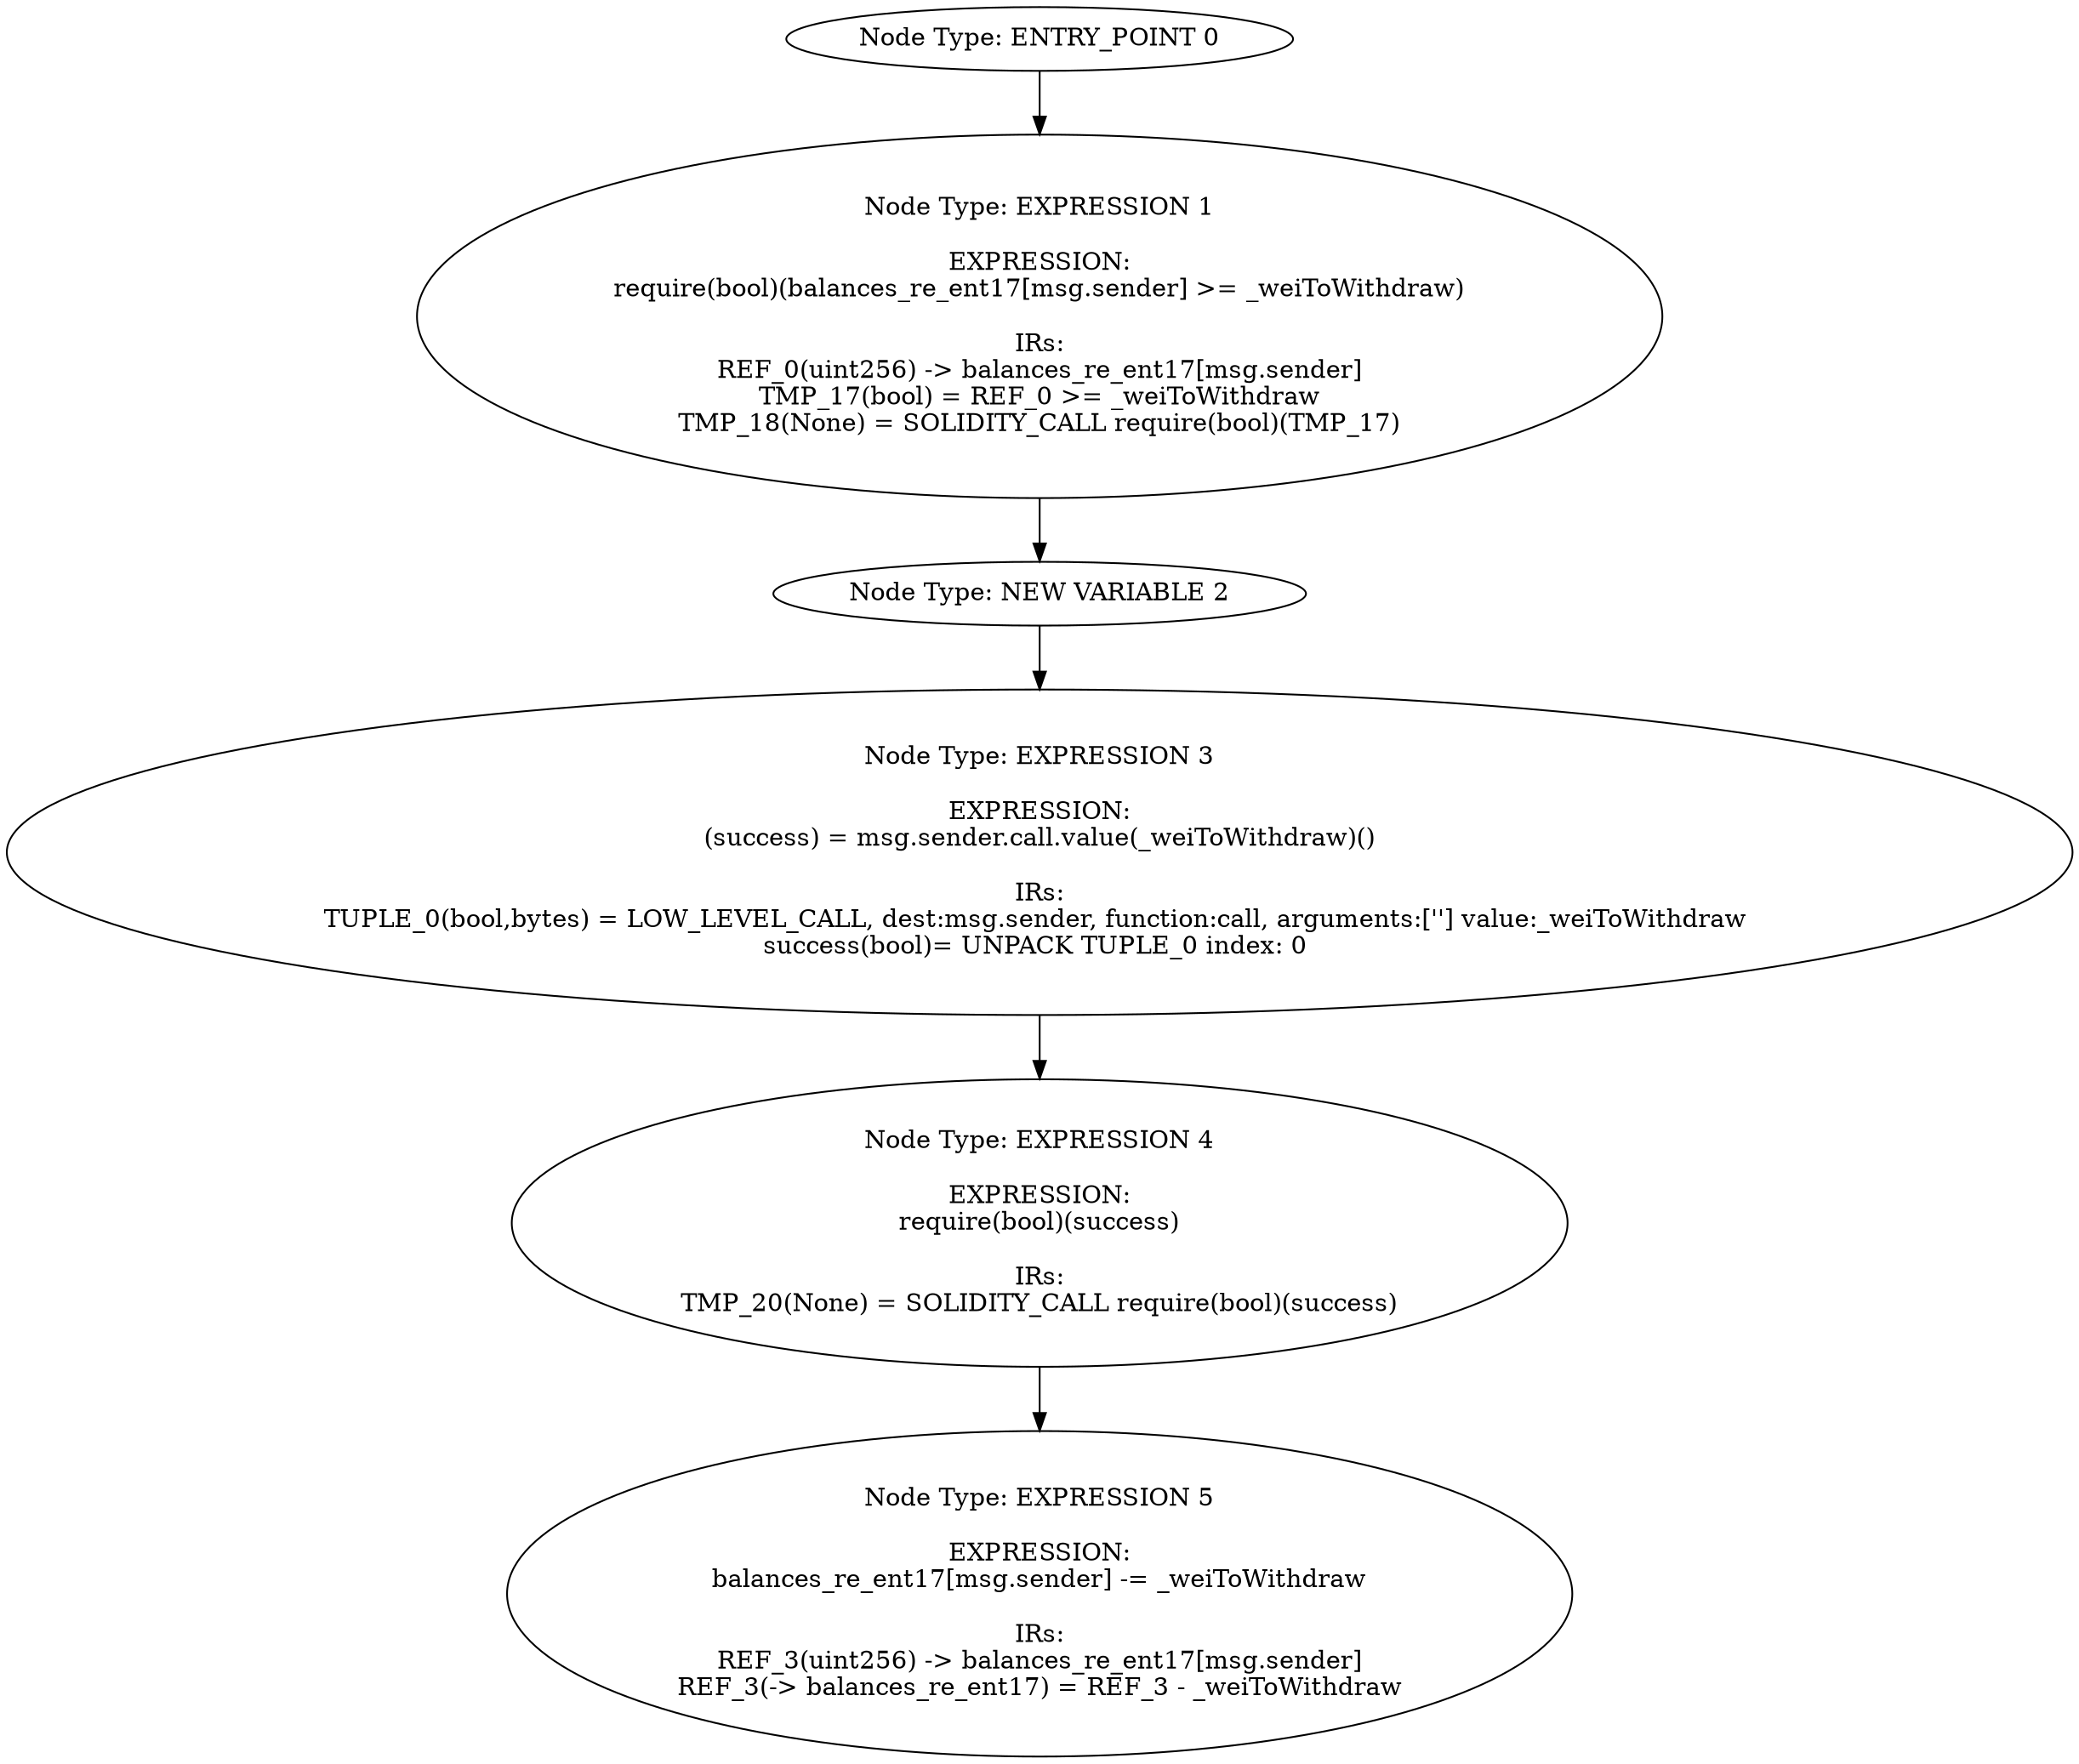 digraph{
0[label="Node Type: ENTRY_POINT 0
"];
0->1;
1[label="Node Type: EXPRESSION 1

EXPRESSION:
require(bool)(balances_re_ent17[msg.sender] >= _weiToWithdraw)

IRs:
REF_0(uint256) -> balances_re_ent17[msg.sender]
TMP_17(bool) = REF_0 >= _weiToWithdraw
TMP_18(None) = SOLIDITY_CALL require(bool)(TMP_17)"];
1->2;
2[label="Node Type: NEW VARIABLE 2
"];
2->3;
3[label="Node Type: EXPRESSION 3

EXPRESSION:
(success) = msg.sender.call.value(_weiToWithdraw)()

IRs:
TUPLE_0(bool,bytes) = LOW_LEVEL_CALL, dest:msg.sender, function:call, arguments:[''] value:_weiToWithdraw 
success(bool)= UNPACK TUPLE_0 index: 0 "];
3->4;
4[label="Node Type: EXPRESSION 4

EXPRESSION:
require(bool)(success)

IRs:
TMP_20(None) = SOLIDITY_CALL require(bool)(success)"];
4->5;
5[label="Node Type: EXPRESSION 5

EXPRESSION:
balances_re_ent17[msg.sender] -= _weiToWithdraw

IRs:
REF_3(uint256) -> balances_re_ent17[msg.sender]
REF_3(-> balances_re_ent17) = REF_3 - _weiToWithdraw"];
}
